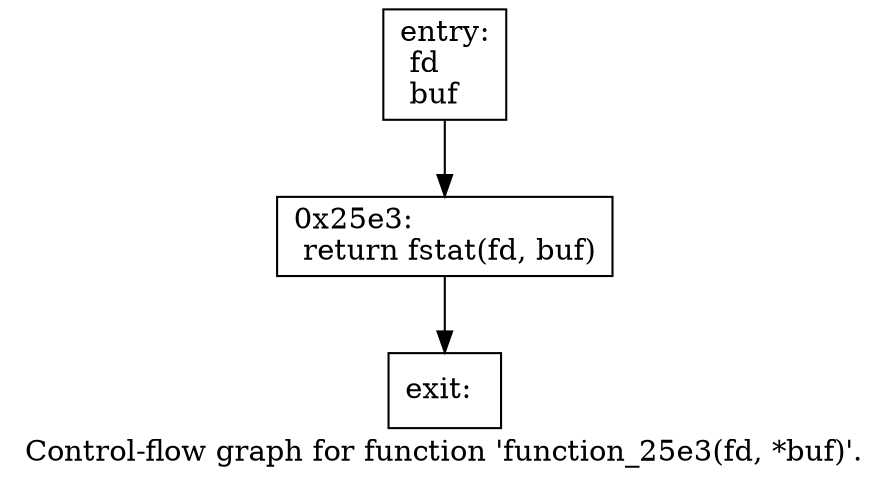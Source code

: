 digraph "Control-flow graph for function 'function_25e3(fd, *buf)'." {
  label="Control-flow graph for function 'function_25e3(fd, *buf)'.";
  node [shape=record];

  Node07714210 [label="{entry:\l  fd\l  buf\l}"];
  Node07714210 -> Node07714648;
  Node07714648 [label="{0x25e3:\l  return fstat(fd, buf)\l}"];
  Node07714648 -> Node07714600;
  Node07714600 [label="{exit:\l}"];

}
